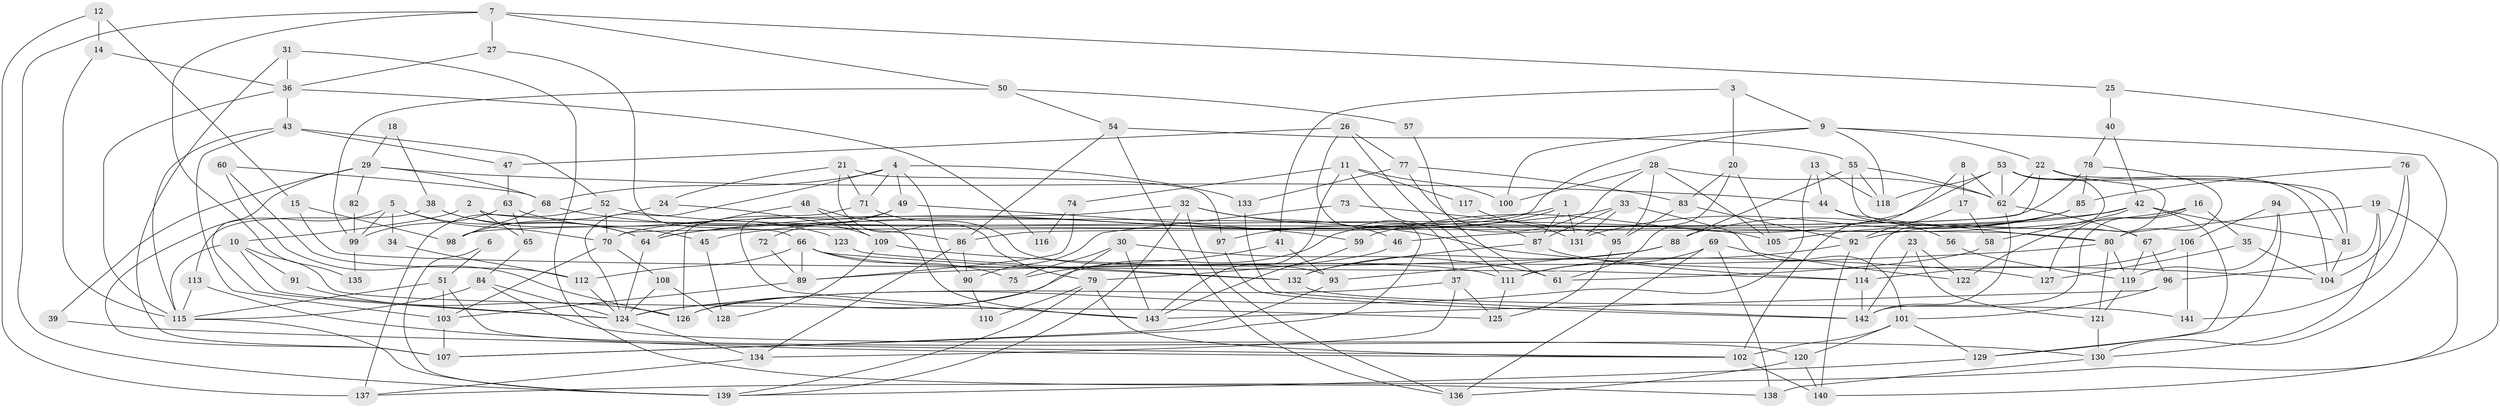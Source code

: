 // coarse degree distribution, {6: 0.15625, 8: 0.041666666666666664, 7: 0.11458333333333333, 5: 0.20833333333333334, 2: 0.0625, 3: 0.19791666666666666, 10: 0.020833333333333332, 4: 0.1875, 12: 0.010416666666666666}
// Generated by graph-tools (version 1.1) at 2025/42/03/06/25 10:42:00]
// undirected, 143 vertices, 286 edges
graph export_dot {
graph [start="1"]
  node [color=gray90,style=filled];
  1;
  2;
  3;
  4;
  5;
  6;
  7;
  8;
  9;
  10;
  11;
  12;
  13;
  14;
  15;
  16;
  17;
  18;
  19;
  20;
  21;
  22;
  23;
  24;
  25;
  26;
  27;
  28;
  29;
  30;
  31;
  32;
  33;
  34;
  35;
  36;
  37;
  38;
  39;
  40;
  41;
  42;
  43;
  44;
  45;
  46;
  47;
  48;
  49;
  50;
  51;
  52;
  53;
  54;
  55;
  56;
  57;
  58;
  59;
  60;
  61;
  62;
  63;
  64;
  65;
  66;
  67;
  68;
  69;
  70;
  71;
  72;
  73;
  74;
  75;
  76;
  77;
  78;
  79;
  80;
  81;
  82;
  83;
  84;
  85;
  86;
  87;
  88;
  89;
  90;
  91;
  92;
  93;
  94;
  95;
  96;
  97;
  98;
  99;
  100;
  101;
  102;
  103;
  104;
  105;
  106;
  107;
  108;
  109;
  110;
  111;
  112;
  113;
  114;
  115;
  116;
  117;
  118;
  119;
  120;
  121;
  122;
  123;
  124;
  125;
  126;
  127;
  128;
  129;
  130;
  131;
  132;
  133;
  134;
  135;
  136;
  137;
  138;
  139;
  140;
  141;
  142;
  143;
  1 -- 131;
  1 -- 87;
  1 -- 45;
  1 -- 97;
  2 -- 10;
  2 -- 80;
  2 -- 65;
  3 -- 9;
  3 -- 20;
  3 -- 41;
  4 -- 49;
  4 -- 124;
  4 -- 68;
  4 -- 71;
  4 -- 90;
  4 -- 133;
  5 -- 107;
  5 -- 64;
  5 -- 34;
  5 -- 70;
  5 -- 99;
  6 -- 51;
  6 -- 139;
  7 -- 139;
  7 -- 50;
  7 -- 25;
  7 -- 27;
  7 -- 135;
  8 -- 102;
  8 -- 62;
  8 -- 17;
  9 -- 118;
  9 -- 86;
  9 -- 22;
  9 -- 100;
  9 -- 130;
  10 -- 115;
  10 -- 124;
  10 -- 91;
  10 -- 125;
  11 -- 100;
  11 -- 37;
  11 -- 74;
  11 -- 117;
  11 -- 143;
  12 -- 137;
  12 -- 14;
  12 -- 15;
  13 -- 44;
  13 -- 124;
  13 -- 118;
  14 -- 36;
  14 -- 115;
  15 -- 114;
  15 -- 98;
  16 -- 142;
  16 -- 127;
  16 -- 35;
  16 -- 46;
  17 -- 92;
  17 -- 58;
  18 -- 29;
  18 -- 38;
  19 -- 130;
  19 -- 80;
  19 -- 96;
  19 -- 137;
  20 -- 61;
  20 -- 83;
  20 -- 105;
  21 -- 97;
  21 -- 71;
  21 -- 24;
  21 -- 79;
  22 -- 62;
  22 -- 70;
  22 -- 81;
  22 -- 122;
  23 -- 142;
  23 -- 122;
  23 -- 121;
  24 -- 109;
  24 -- 98;
  25 -- 140;
  25 -- 40;
  26 -- 111;
  26 -- 107;
  26 -- 47;
  26 -- 77;
  27 -- 36;
  27 -- 66;
  28 -- 124;
  28 -- 105;
  28 -- 62;
  28 -- 95;
  28 -- 100;
  29 -- 124;
  29 -- 68;
  29 -- 39;
  29 -- 44;
  29 -- 82;
  30 -- 126;
  30 -- 143;
  30 -- 61;
  30 -- 75;
  31 -- 36;
  31 -- 138;
  31 -- 107;
  32 -- 139;
  32 -- 70;
  32 -- 46;
  32 -- 104;
  32 -- 136;
  33 -- 101;
  33 -- 87;
  33 -- 64;
  33 -- 131;
  34 -- 112;
  35 -- 104;
  35 -- 127;
  36 -- 115;
  36 -- 43;
  36 -- 116;
  37 -- 134;
  37 -- 125;
  37 -- 126;
  38 -- 113;
  38 -- 64;
  38 -- 45;
  39 -- 102;
  40 -- 78;
  40 -- 42;
  41 -- 75;
  41 -- 93;
  42 -- 129;
  42 -- 58;
  42 -- 64;
  42 -- 81;
  42 -- 92;
  43 -- 115;
  43 -- 52;
  43 -- 47;
  43 -- 103;
  44 -- 80;
  44 -- 56;
  45 -- 128;
  46 -- 79;
  47 -- 63;
  48 -- 143;
  48 -- 64;
  48 -- 109;
  49 -- 59;
  49 -- 143;
  49 -- 72;
  50 -- 54;
  50 -- 99;
  50 -- 57;
  51 -- 103;
  51 -- 102;
  51 -- 115;
  52 -- 105;
  52 -- 70;
  52 -- 137;
  53 -- 81;
  53 -- 104;
  53 -- 59;
  53 -- 62;
  53 -- 114;
  53 -- 118;
  54 -- 86;
  54 -- 55;
  54 -- 136;
  55 -- 62;
  55 -- 118;
  55 -- 67;
  55 -- 88;
  56 -- 119;
  57 -- 61;
  58 -- 61;
  59 -- 143;
  60 -- 68;
  60 -- 126;
  60 -- 112;
  62 -- 67;
  62 -- 142;
  63 -- 65;
  63 -- 99;
  63 -- 123;
  64 -- 124;
  65 -- 84;
  66 -- 89;
  66 -- 75;
  66 -- 111;
  66 -- 112;
  66 -- 132;
  67 -- 96;
  67 -- 119;
  68 -- 98;
  68 -- 86;
  69 -- 111;
  69 -- 136;
  69 -- 122;
  69 -- 138;
  70 -- 103;
  70 -- 108;
  71 -- 93;
  71 -- 126;
  72 -- 89;
  73 -- 90;
  73 -- 95;
  74 -- 89;
  74 -- 116;
  76 -- 104;
  76 -- 141;
  76 -- 85;
  77 -- 133;
  77 -- 83;
  77 -- 87;
  78 -- 98;
  78 -- 85;
  78 -- 80;
  79 -- 102;
  79 -- 110;
  79 -- 139;
  80 -- 121;
  80 -- 89;
  80 -- 119;
  81 -- 104;
  82 -- 99;
  83 -- 95;
  83 -- 92;
  84 -- 124;
  84 -- 120;
  84 -- 115;
  85 -- 88;
  85 -- 105;
  85 -- 131;
  86 -- 134;
  86 -- 90;
  87 -- 132;
  87 -- 114;
  88 -- 93;
  88 -- 132;
  89 -- 103;
  90 -- 110;
  91 -- 126;
  92 -- 111;
  92 -- 140;
  93 -- 107;
  94 -- 119;
  94 -- 129;
  94 -- 106;
  95 -- 125;
  96 -- 101;
  96 -- 143;
  97 -- 142;
  99 -- 135;
  101 -- 120;
  101 -- 102;
  101 -- 129;
  102 -- 140;
  103 -- 107;
  106 -- 114;
  106 -- 141;
  108 -- 124;
  108 -- 128;
  109 -- 128;
  109 -- 127;
  111 -- 125;
  112 -- 124;
  113 -- 130;
  113 -- 115;
  114 -- 142;
  115 -- 139;
  117 -- 131;
  119 -- 121;
  120 -- 136;
  120 -- 140;
  121 -- 130;
  123 -- 132;
  124 -- 134;
  129 -- 139;
  130 -- 138;
  132 -- 141;
  133 -- 142;
  134 -- 137;
}
